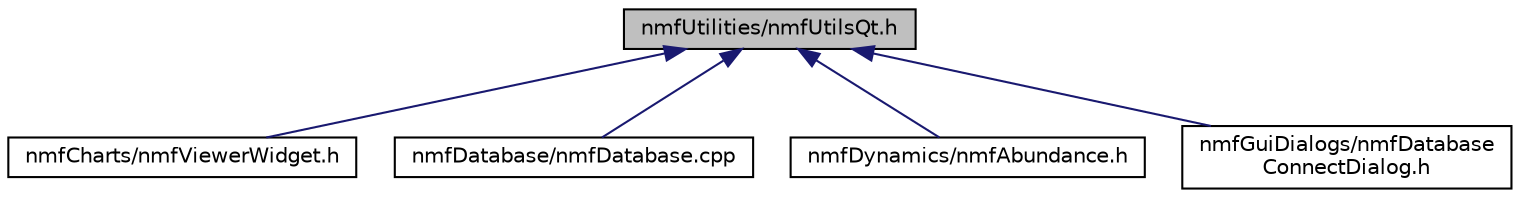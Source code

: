 digraph "nmfUtilities/nmfUtilsQt.h"
{
 // LATEX_PDF_SIZE
  edge [fontname="Helvetica",fontsize="10",labelfontname="Helvetica",labelfontsize="10"];
  node [fontname="Helvetica",fontsize="10",shape=record];
  Node1 [label="nmfUtilities/nmfUtilsQt.h",height=0.2,width=0.4,color="black", fillcolor="grey75", style="filled", fontcolor="black",tooltip="Definition for Qt widgets and functions that operate on widgets."];
  Node1 -> Node2 [dir="back",color="midnightblue",fontsize="10",style="solid",fontname="Helvetica"];
  Node2 [label="nmfCharts/nmfViewerWidget.h",height=0.2,width=0.4,color="black", fillcolor="white", style="filled",URL="$nmf_viewer_widget_8h.html",tooltip="GUI definition for the Image Viewer set of widgets."];
  Node1 -> Node3 [dir="back",color="midnightblue",fontsize="10",style="solid",fontname="Helvetica"];
  Node3 [label="nmfDatabase/nmfDatabase.cpp",height=0.2,width=0.4,color="black", fillcolor="white", style="filled",URL="$nmf_database_8cpp.html",tooltip="This file contains the NMFS DatabaseAPI implementation."];
  Node1 -> Node4 [dir="back",color="midnightblue",fontsize="10",style="solid",fontname="Helvetica"];
  Node4 [label="nmfDynamics/nmfAbundance.h",height=0.2,width=0.4,color="black", fillcolor="white", style="filled",URL="$nmf_abundance_8h_source.html",tooltip=" "];
  Node1 -> Node5 [dir="back",color="midnightblue",fontsize="10",style="solid",fontname="Helvetica"];
  Node5 [label="nmfGuiDialogs/nmfDatabase\lConnectDialog.h",height=0.2,width=0.4,color="black", fillcolor="white", style="filled",URL="$nmf_database_connect_dialog_8h_source.html",tooltip=" "];
}
